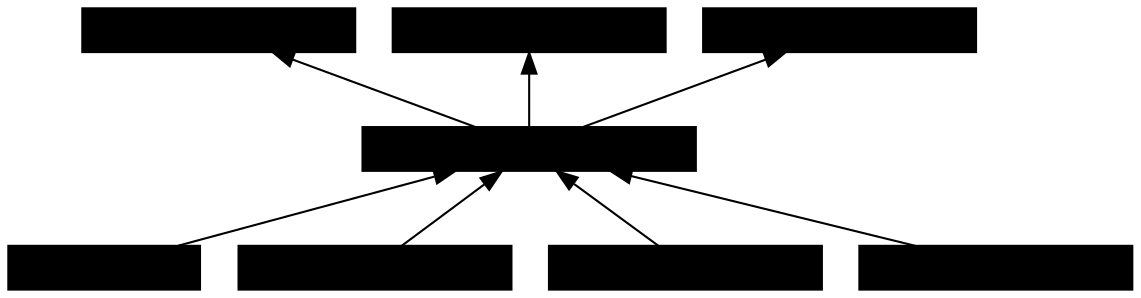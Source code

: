 digraph {
	graph [ordering=in rankdir=BT size="12,12"]
	node [align=right fontsize=12 height=0.2 ranksep=0.1 shape=box style=filled]
	140065721600664 [label="$\partial$KernelProduct" fillcolor="green!10" margin="\"0.5\""]
	140065721600664 -> 140065716671936
	140065716671936 [label="\tl{$x$}{(1000, 3)}" fillcolor="red!10" margin="\"0.5\""]
	140065721600664 -> 140066518827640
	140066518827640 [label="\tl{$y$}{(2000, 3)}" fillcolor="red!10" margin="\"0.5\""]
	140065721600664 -> 140066518827584
	140066518827584 [label="\tl{$b$}{(2000, 1)}" fillcolor="red!10" margin="\"0.5\""]
	140065716710856 -> 140065721600664
	140065716710856 [label="\tl{$s$}{(1)}" fillcolor="blue!10" margin="\"0.5\""]
	140065716710792 -> 140065721600664
	140065716710792 [label="\tl{$x$}{(1000, 3)}" fillcolor="blue!10" margin="\"0.5\""]
	140065716711304 -> 140065721600664
	140065716711304 [label="\tl{$y$}{(2000, 3)}" fillcolor="blue!10" margin="\"0.5\""]
	140065716761160 -> 140065721600664
	140065716761160 [label="\tl{$b$}{(2000, 1)}" fillcolor="blue!10" margin="\"0.5\""]
}
